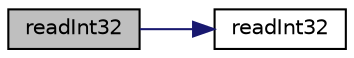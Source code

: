 digraph "readInt32"
{
 // LATEX_PDF_SIZE
  edge [fontname="Helvetica",fontsize="10",labelfontname="Helvetica",labelfontsize="10"];
  node [fontname="Helvetica",fontsize="10",shape=record];
  rankdir="LR";
  Node1 [label="readInt32",height=0.2,width=0.4,color="black", fillcolor="grey75", style="filled", fontcolor="black",tooltip="Convert char string to int32."];
  Node1 -> Node2 [color="midnightblue",fontsize="10",style="solid",fontname="Helvetica"];
  Node2 [label="readInt32",height=0.2,width=0.4,color="black", fillcolor="white", style="filled",URL="$namespacepFlow.html#ae2271da7154e227782193de61ffc2b9e",tooltip="Convert word to int32."];
}

